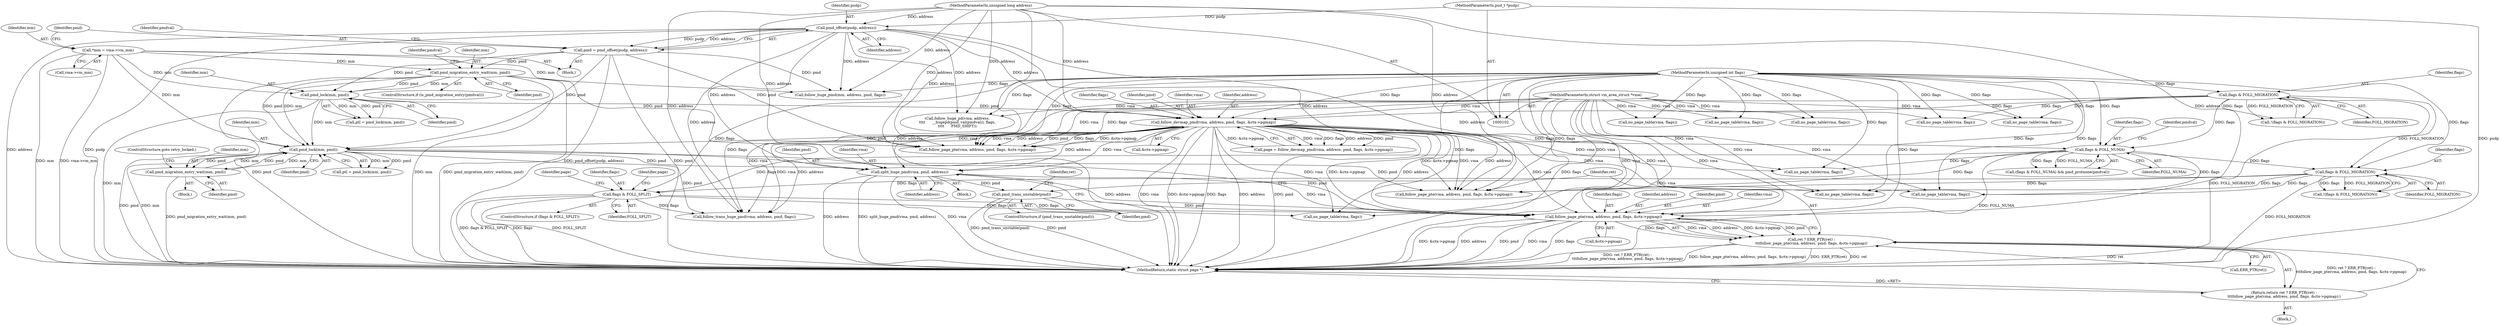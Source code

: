 digraph "0_linux_6b3a707736301c2128ca85ce85fb13f60b5e350a_5@pointer" {
"1000408" [label="(Call,follow_page_pte(vma, address, pmd, flags, &ctx->pgmap))"];
"1000237" [label="(Call,follow_devmap_pmd(vma, address, pmd, flags, &ctx->pgmap))"];
"1000103" [label="(MethodParameterIn,struct vm_area_struct *vma)"];
"1000121" [label="(Call,pmd_offset(pudp, address))"];
"1000105" [label="(MethodParameterIn,pud_t *pudp)"];
"1000104" [label="(MethodParameterIn,unsigned long address)"];
"1000232" [label="(Call,pmd_lock(mm, pmd))"];
"1000114" [label="(Call,*mm = vma->vm_mm)"];
"1000210" [label="(Call,pmd_migration_entry_wait(mm, pmd))"];
"1000119" [label="(Call,pmd = pmd_offset(pudp, address))"];
"1000194" [label="(Call,flags & FOLL_MIGRATION)"];
"1000106" [label="(MethodParameterIn,unsigned int flags)"];
"1000358" [label="(Call,split_huge_pmd(vma, pmd, address))"];
"1000281" [label="(Call,pmd_lock(mm, pmd))"];
"1000315" [label="(Call,pmd_migration_entry_wait(mm, pmd))"];
"1000363" [label="(Call,pmd_trans_unstable(pmd))"];
"1000339" [label="(Call,flags & FOLL_SPLIT)"];
"1000308" [label="(Call,flags & FOLL_MIGRATION)"];
"1000269" [label="(Call,flags & FOLL_NUMA)"];
"1000404" [label="(Call,ret ? ERR_PTR(ret) :\n\t\t\tfollow_page_pte(vma, address, pmd, flags, &ctx->pgmap))"];
"1000403" [label="(Return,return ret ? ERR_PTR(ret) :\n\t\t\tfollow_page_pte(vma, address, pmd, flags, &ctx->pgmap);)"];
"1000194" [label="(Call,flags & FOLL_MIGRATION)"];
"1000409" [label="(Identifier,vma)"];
"1000198" [label="(Call,no_page_table(vma, flags))"];
"1000316" [label="(Identifier,mm)"];
"1000419" [label="(Call,follow_trans_huge_pmd(vma, address, pmd, flags))"];
"1000362" [label="(ControlStructure,if (pmd_trans_unstable(pmd)))"];
"1000119" [label="(Call,pmd = pmd_offset(pudp, address))"];
"1000340" [label="(Identifier,flags)"];
"1000237" [label="(Call,follow_devmap_pmd(vma, address, pmd, flags, &ctx->pgmap))"];
"1000121" [label="(Call,pmd_offset(pudp, address))"];
"1000133" [label="(Call,no_page_table(vma, flags))"];
"1000406" [label="(Call,ERR_PTR(ret))"];
"1000358" [label="(Call,split_huge_pmd(vma, pmd, address))"];
"1000238" [label="(Identifier,vma)"];
"1000239" [label="(Identifier,address)"];
"1000258" [label="(Call,follow_page_pte(vma, address, pmd, flags, &ctx->pgmap))"];
"1000400" [label="(Call,no_page_table(vma, flags))"];
"1000270" [label="(Identifier,flags)"];
"1000193" [label="(Call,!(flags & FOLL_MIGRATION))"];
"1000315" [label="(Call,pmd_migration_entry_wait(mm, pmd))"];
"1000293" [label="(Call,no_page_table(vma, flags))"];
"1000435" [label="(MethodReturn,static struct page *)"];
"1000404" [label="(Call,ret ? ERR_PTR(ret) :\n\t\t\tfollow_page_pte(vma, address, pmd, flags, &ctx->pgmap))"];
"1000207" [label="(ControlStructure,if (is_pmd_migration_entry(pmdval)))"];
"1000345" [label="(Identifier,page)"];
"1000408" [label="(Call,follow_page_pte(vma, address, pmd, flags, &ctx->pgmap))"];
"1000120" [label="(Identifier,pmd)"];
"1000242" [label="(Call,&ctx->pgmap)"];
"1000403" [label="(Return,return ret ? ERR_PTR(ret) :\n\t\t\tfollow_page_pte(vma, address, pmd, flags, &ctx->pgmap);)"];
"1000283" [label="(Identifier,pmd)"];
"1000352" [label="(Block,)"];
"1000338" [label="(ControlStructure,if (flags & FOLL_SPLIT))"];
"1000329" [label="(Call,follow_page_pte(vma, address, pmd, flags, &ctx->pgmap))"];
"1000230" [label="(Call,ptl = pmd_lock(mm, pmd))"];
"1000364" [label="(Identifier,pmd)"];
"1000212" [label="(Identifier,pmd)"];
"1000196" [label="(Identifier,FOLL_MIGRATION)"];
"1000125" [label="(Identifier,pmdval)"];
"1000302" [label="(Block,)"];
"1000195" [label="(Identifier,flags)"];
"1000234" [label="(Identifier,pmd)"];
"1000342" [label="(Block,)"];
"1000182" [label="(Call,no_page_table(vma, flags))"];
"1000361" [label="(Identifier,address)"];
"1000412" [label="(Identifier,flags)"];
"1000122" [label="(Identifier,pudp)"];
"1000339" [label="(Call,flags & FOLL_SPLIT)"];
"1000279" [label="(Call,ptl = pmd_lock(mm, pmd))"];
"1000310" [label="(Identifier,FOLL_MIGRATION)"];
"1000214" [label="(Identifier,pmdval)"];
"1000312" [label="(Call,no_page_table(vma, flags))"];
"1000241" [label="(Identifier,flags)"];
"1000410" [label="(Identifier,address)"];
"1000240" [label="(Identifier,pmd)"];
"1000281" [label="(Call,pmd_lock(mm, pmd))"];
"1000405" [label="(Identifier,ret)"];
"1000148" [label="(Call,follow_huge_pmd(mm, address, pmd, flags))"];
"1000211" [label="(Identifier,mm)"];
"1000309" [label="(Identifier,flags)"];
"1000169" [label="(Call,follow_huge_pd(vma, address,\n\t\t\t\t      __hugepd(pmd_val(pmdval)), flags,\n\t\t\t\t      PMD_SHIFT))"];
"1000318" [label="(ControlStructure,goto retry_locked;)"];
"1000233" [label="(Identifier,mm)"];
"1000341" [label="(Identifier,FOLL_SPLIT)"];
"1000307" [label="(Call,!(flags & FOLL_MIGRATION))"];
"1000115" [label="(Identifier,mm)"];
"1000360" [label="(Identifier,pmd)"];
"1000282" [label="(Identifier,mm)"];
"1000268" [label="(Call,(flags & FOLL_NUMA) && pmd_protnone(pmdval))"];
"1000418" [label="(Identifier,page)"];
"1000235" [label="(Call,page = follow_devmap_pmd(vma, address, pmd, flags, &ctx->pgmap))"];
"1000105" [label="(MethodParameterIn,pud_t *pudp)"];
"1000232" [label="(Call,pmd_lock(mm, pmd))"];
"1000359" [label="(Identifier,vma)"];
"1000275" [label="(Call,no_page_table(vma, flags))"];
"1000104" [label="(MethodParameterIn,unsigned long address)"];
"1000210" [label="(Call,pmd_migration_entry_wait(mm, pmd))"];
"1000273" [label="(Identifier,pmdval)"];
"1000413" [label="(Call,&ctx->pgmap)"];
"1000366" [label="(Identifier,ret)"];
"1000123" [label="(Identifier,address)"];
"1000271" [label="(Identifier,FOLL_NUMA)"];
"1000269" [label="(Call,flags & FOLL_NUMA)"];
"1000114" [label="(Call,*mm = vma->vm_mm)"];
"1000158" [label="(Call,no_page_table(vma, flags))"];
"1000317" [label="(Identifier,pmd)"];
"1000106" [label="(MethodParameterIn,unsigned int flags)"];
"1000363" [label="(Call,pmd_trans_unstable(pmd))"];
"1000103" [label="(MethodParameterIn,struct vm_area_struct *vma)"];
"1000308" [label="(Call,flags & FOLL_MIGRATION)"];
"1000411" [label="(Identifier,pmd)"];
"1000108" [label="(Block,)"];
"1000116" [label="(Call,vma->vm_mm)"];
"1000222" [label="(Call,no_page_table(vma, flags))"];
"1000408" -> "1000404"  [label="AST: "];
"1000408" -> "1000413"  [label="CFG: "];
"1000409" -> "1000408"  [label="AST: "];
"1000410" -> "1000408"  [label="AST: "];
"1000411" -> "1000408"  [label="AST: "];
"1000412" -> "1000408"  [label="AST: "];
"1000413" -> "1000408"  [label="AST: "];
"1000404" -> "1000408"  [label="CFG: "];
"1000408" -> "1000435"  [label="DDG: pmd"];
"1000408" -> "1000435"  [label="DDG: vma"];
"1000408" -> "1000435"  [label="DDG: flags"];
"1000408" -> "1000435"  [label="DDG: &ctx->pgmap"];
"1000408" -> "1000435"  [label="DDG: address"];
"1000408" -> "1000404"  [label="DDG: vma"];
"1000408" -> "1000404"  [label="DDG: address"];
"1000408" -> "1000404"  [label="DDG: &ctx->pgmap"];
"1000408" -> "1000404"  [label="DDG: flags"];
"1000408" -> "1000404"  [label="DDG: pmd"];
"1000237" -> "1000408"  [label="DDG: vma"];
"1000237" -> "1000408"  [label="DDG: address"];
"1000237" -> "1000408"  [label="DDG: &ctx->pgmap"];
"1000358" -> "1000408"  [label="DDG: vma"];
"1000358" -> "1000408"  [label="DDG: address"];
"1000103" -> "1000408"  [label="DDG: vma"];
"1000121" -> "1000408"  [label="DDG: address"];
"1000104" -> "1000408"  [label="DDG: address"];
"1000363" -> "1000408"  [label="DDG: pmd"];
"1000281" -> "1000408"  [label="DDG: pmd"];
"1000339" -> "1000408"  [label="DDG: flags"];
"1000106" -> "1000408"  [label="DDG: flags"];
"1000237" -> "1000235"  [label="AST: "];
"1000237" -> "1000242"  [label="CFG: "];
"1000238" -> "1000237"  [label="AST: "];
"1000239" -> "1000237"  [label="AST: "];
"1000240" -> "1000237"  [label="AST: "];
"1000241" -> "1000237"  [label="AST: "];
"1000242" -> "1000237"  [label="AST: "];
"1000235" -> "1000237"  [label="CFG: "];
"1000237" -> "1000435"  [label="DDG: address"];
"1000237" -> "1000435"  [label="DDG: pmd"];
"1000237" -> "1000435"  [label="DDG: vma"];
"1000237" -> "1000435"  [label="DDG: &ctx->pgmap"];
"1000237" -> "1000435"  [label="DDG: flags"];
"1000237" -> "1000235"  [label="DDG: vma"];
"1000237" -> "1000235"  [label="DDG: flags"];
"1000237" -> "1000235"  [label="DDG: address"];
"1000237" -> "1000235"  [label="DDG: pmd"];
"1000237" -> "1000235"  [label="DDG: &ctx->pgmap"];
"1000103" -> "1000237"  [label="DDG: vma"];
"1000121" -> "1000237"  [label="DDG: address"];
"1000104" -> "1000237"  [label="DDG: address"];
"1000232" -> "1000237"  [label="DDG: pmd"];
"1000194" -> "1000237"  [label="DDG: flags"];
"1000106" -> "1000237"  [label="DDG: flags"];
"1000237" -> "1000258"  [label="DDG: vma"];
"1000237" -> "1000258"  [label="DDG: address"];
"1000237" -> "1000258"  [label="DDG: pmd"];
"1000237" -> "1000258"  [label="DDG: flags"];
"1000237" -> "1000258"  [label="DDG: &ctx->pgmap"];
"1000237" -> "1000269"  [label="DDG: flags"];
"1000237" -> "1000275"  [label="DDG: vma"];
"1000237" -> "1000281"  [label="DDG: pmd"];
"1000237" -> "1000293"  [label="DDG: vma"];
"1000237" -> "1000312"  [label="DDG: vma"];
"1000237" -> "1000329"  [label="DDG: vma"];
"1000237" -> "1000329"  [label="DDG: address"];
"1000237" -> "1000329"  [label="DDG: &ctx->pgmap"];
"1000237" -> "1000358"  [label="DDG: vma"];
"1000237" -> "1000358"  [label="DDG: address"];
"1000237" -> "1000400"  [label="DDG: vma"];
"1000237" -> "1000419"  [label="DDG: vma"];
"1000237" -> "1000419"  [label="DDG: address"];
"1000103" -> "1000102"  [label="AST: "];
"1000103" -> "1000435"  [label="DDG: vma"];
"1000103" -> "1000133"  [label="DDG: vma"];
"1000103" -> "1000158"  [label="DDG: vma"];
"1000103" -> "1000169"  [label="DDG: vma"];
"1000103" -> "1000182"  [label="DDG: vma"];
"1000103" -> "1000198"  [label="DDG: vma"];
"1000103" -> "1000222"  [label="DDG: vma"];
"1000103" -> "1000258"  [label="DDG: vma"];
"1000103" -> "1000275"  [label="DDG: vma"];
"1000103" -> "1000293"  [label="DDG: vma"];
"1000103" -> "1000312"  [label="DDG: vma"];
"1000103" -> "1000329"  [label="DDG: vma"];
"1000103" -> "1000358"  [label="DDG: vma"];
"1000103" -> "1000400"  [label="DDG: vma"];
"1000103" -> "1000419"  [label="DDG: vma"];
"1000121" -> "1000119"  [label="AST: "];
"1000121" -> "1000123"  [label="CFG: "];
"1000122" -> "1000121"  [label="AST: "];
"1000123" -> "1000121"  [label="AST: "];
"1000119" -> "1000121"  [label="CFG: "];
"1000121" -> "1000435"  [label="DDG: address"];
"1000121" -> "1000435"  [label="DDG: pudp"];
"1000121" -> "1000119"  [label="DDG: pudp"];
"1000121" -> "1000119"  [label="DDG: address"];
"1000105" -> "1000121"  [label="DDG: pudp"];
"1000104" -> "1000121"  [label="DDG: address"];
"1000121" -> "1000148"  [label="DDG: address"];
"1000121" -> "1000169"  [label="DDG: address"];
"1000121" -> "1000258"  [label="DDG: address"];
"1000121" -> "1000329"  [label="DDG: address"];
"1000121" -> "1000358"  [label="DDG: address"];
"1000121" -> "1000419"  [label="DDG: address"];
"1000105" -> "1000102"  [label="AST: "];
"1000105" -> "1000435"  [label="DDG: pudp"];
"1000104" -> "1000102"  [label="AST: "];
"1000104" -> "1000435"  [label="DDG: address"];
"1000104" -> "1000148"  [label="DDG: address"];
"1000104" -> "1000169"  [label="DDG: address"];
"1000104" -> "1000258"  [label="DDG: address"];
"1000104" -> "1000329"  [label="DDG: address"];
"1000104" -> "1000358"  [label="DDG: address"];
"1000104" -> "1000419"  [label="DDG: address"];
"1000232" -> "1000230"  [label="AST: "];
"1000232" -> "1000234"  [label="CFG: "];
"1000233" -> "1000232"  [label="AST: "];
"1000234" -> "1000232"  [label="AST: "];
"1000230" -> "1000232"  [label="CFG: "];
"1000232" -> "1000435"  [label="DDG: mm"];
"1000232" -> "1000230"  [label="DDG: mm"];
"1000232" -> "1000230"  [label="DDG: pmd"];
"1000114" -> "1000232"  [label="DDG: mm"];
"1000210" -> "1000232"  [label="DDG: mm"];
"1000210" -> "1000232"  [label="DDG: pmd"];
"1000119" -> "1000232"  [label="DDG: pmd"];
"1000232" -> "1000281"  [label="DDG: mm"];
"1000114" -> "1000108"  [label="AST: "];
"1000114" -> "1000116"  [label="CFG: "];
"1000115" -> "1000114"  [label="AST: "];
"1000116" -> "1000114"  [label="AST: "];
"1000120" -> "1000114"  [label="CFG: "];
"1000114" -> "1000435"  [label="DDG: mm"];
"1000114" -> "1000435"  [label="DDG: vma->vm_mm"];
"1000114" -> "1000148"  [label="DDG: mm"];
"1000114" -> "1000210"  [label="DDG: mm"];
"1000114" -> "1000281"  [label="DDG: mm"];
"1000210" -> "1000207"  [label="AST: "];
"1000210" -> "1000212"  [label="CFG: "];
"1000211" -> "1000210"  [label="AST: "];
"1000212" -> "1000210"  [label="AST: "];
"1000214" -> "1000210"  [label="CFG: "];
"1000210" -> "1000435"  [label="DDG: pmd_migration_entry_wait(mm, pmd)"];
"1000210" -> "1000435"  [label="DDG: pmd"];
"1000210" -> "1000435"  [label="DDG: mm"];
"1000119" -> "1000210"  [label="DDG: pmd"];
"1000210" -> "1000258"  [label="DDG: pmd"];
"1000210" -> "1000281"  [label="DDG: mm"];
"1000210" -> "1000281"  [label="DDG: pmd"];
"1000119" -> "1000108"  [label="AST: "];
"1000120" -> "1000119"  [label="AST: "];
"1000125" -> "1000119"  [label="CFG: "];
"1000119" -> "1000435"  [label="DDG: pmd_offset(pudp, address)"];
"1000119" -> "1000435"  [label="DDG: pmd"];
"1000119" -> "1000148"  [label="DDG: pmd"];
"1000119" -> "1000258"  [label="DDG: pmd"];
"1000119" -> "1000281"  [label="DDG: pmd"];
"1000194" -> "1000193"  [label="AST: "];
"1000194" -> "1000196"  [label="CFG: "];
"1000195" -> "1000194"  [label="AST: "];
"1000196" -> "1000194"  [label="AST: "];
"1000193" -> "1000194"  [label="CFG: "];
"1000194" -> "1000435"  [label="DDG: FOLL_MIGRATION"];
"1000194" -> "1000193"  [label="DDG: flags"];
"1000194" -> "1000193"  [label="DDG: FOLL_MIGRATION"];
"1000106" -> "1000194"  [label="DDG: flags"];
"1000194" -> "1000198"  [label="DDG: flags"];
"1000194" -> "1000222"  [label="DDG: flags"];
"1000194" -> "1000258"  [label="DDG: flags"];
"1000194" -> "1000269"  [label="DDG: flags"];
"1000194" -> "1000308"  [label="DDG: FOLL_MIGRATION"];
"1000106" -> "1000102"  [label="AST: "];
"1000106" -> "1000435"  [label="DDG: flags"];
"1000106" -> "1000133"  [label="DDG: flags"];
"1000106" -> "1000148"  [label="DDG: flags"];
"1000106" -> "1000158"  [label="DDG: flags"];
"1000106" -> "1000169"  [label="DDG: flags"];
"1000106" -> "1000182"  [label="DDG: flags"];
"1000106" -> "1000198"  [label="DDG: flags"];
"1000106" -> "1000222"  [label="DDG: flags"];
"1000106" -> "1000258"  [label="DDG: flags"];
"1000106" -> "1000269"  [label="DDG: flags"];
"1000106" -> "1000275"  [label="DDG: flags"];
"1000106" -> "1000293"  [label="DDG: flags"];
"1000106" -> "1000308"  [label="DDG: flags"];
"1000106" -> "1000312"  [label="DDG: flags"];
"1000106" -> "1000329"  [label="DDG: flags"];
"1000106" -> "1000339"  [label="DDG: flags"];
"1000106" -> "1000400"  [label="DDG: flags"];
"1000106" -> "1000419"  [label="DDG: flags"];
"1000358" -> "1000352"  [label="AST: "];
"1000358" -> "1000361"  [label="CFG: "];
"1000359" -> "1000358"  [label="AST: "];
"1000360" -> "1000358"  [label="AST: "];
"1000361" -> "1000358"  [label="AST: "];
"1000364" -> "1000358"  [label="CFG: "];
"1000358" -> "1000435"  [label="DDG: address"];
"1000358" -> "1000435"  [label="DDG: split_huge_pmd(vma, pmd, address)"];
"1000358" -> "1000435"  [label="DDG: vma"];
"1000281" -> "1000358"  [label="DDG: pmd"];
"1000358" -> "1000363"  [label="DDG: pmd"];
"1000281" -> "1000279"  [label="AST: "];
"1000281" -> "1000283"  [label="CFG: "];
"1000282" -> "1000281"  [label="AST: "];
"1000283" -> "1000281"  [label="AST: "];
"1000279" -> "1000281"  [label="CFG: "];
"1000281" -> "1000435"  [label="DDG: mm"];
"1000281" -> "1000435"  [label="DDG: pmd"];
"1000281" -> "1000279"  [label="DDG: mm"];
"1000281" -> "1000279"  [label="DDG: pmd"];
"1000315" -> "1000281"  [label="DDG: mm"];
"1000315" -> "1000281"  [label="DDG: pmd"];
"1000281" -> "1000315"  [label="DDG: mm"];
"1000281" -> "1000315"  [label="DDG: pmd"];
"1000281" -> "1000329"  [label="DDG: pmd"];
"1000281" -> "1000419"  [label="DDG: pmd"];
"1000315" -> "1000302"  [label="AST: "];
"1000315" -> "1000317"  [label="CFG: "];
"1000316" -> "1000315"  [label="AST: "];
"1000317" -> "1000315"  [label="AST: "];
"1000318" -> "1000315"  [label="CFG: "];
"1000315" -> "1000435"  [label="DDG: pmd_migration_entry_wait(mm, pmd)"];
"1000363" -> "1000362"  [label="AST: "];
"1000363" -> "1000364"  [label="CFG: "];
"1000364" -> "1000363"  [label="AST: "];
"1000366" -> "1000363"  [label="CFG: "];
"1000405" -> "1000363"  [label="CFG: "];
"1000363" -> "1000435"  [label="DDG: pmd"];
"1000363" -> "1000435"  [label="DDG: pmd_trans_unstable(pmd)"];
"1000339" -> "1000338"  [label="AST: "];
"1000339" -> "1000341"  [label="CFG: "];
"1000340" -> "1000339"  [label="AST: "];
"1000341" -> "1000339"  [label="AST: "];
"1000345" -> "1000339"  [label="CFG: "];
"1000418" -> "1000339"  [label="CFG: "];
"1000339" -> "1000435"  [label="DDG: flags & FOLL_SPLIT"];
"1000339" -> "1000435"  [label="DDG: flags"];
"1000339" -> "1000435"  [label="DDG: FOLL_SPLIT"];
"1000308" -> "1000339"  [label="DDG: flags"];
"1000269" -> "1000339"  [label="DDG: flags"];
"1000339" -> "1000400"  [label="DDG: flags"];
"1000339" -> "1000419"  [label="DDG: flags"];
"1000308" -> "1000307"  [label="AST: "];
"1000308" -> "1000310"  [label="CFG: "];
"1000309" -> "1000308"  [label="AST: "];
"1000310" -> "1000308"  [label="AST: "];
"1000307" -> "1000308"  [label="CFG: "];
"1000308" -> "1000435"  [label="DDG: FOLL_MIGRATION"];
"1000308" -> "1000293"  [label="DDG: flags"];
"1000308" -> "1000307"  [label="DDG: flags"];
"1000308" -> "1000307"  [label="DDG: FOLL_MIGRATION"];
"1000269" -> "1000308"  [label="DDG: flags"];
"1000308" -> "1000312"  [label="DDG: flags"];
"1000308" -> "1000329"  [label="DDG: flags"];
"1000269" -> "1000268"  [label="AST: "];
"1000269" -> "1000271"  [label="CFG: "];
"1000270" -> "1000269"  [label="AST: "];
"1000271" -> "1000269"  [label="AST: "];
"1000273" -> "1000269"  [label="CFG: "];
"1000268" -> "1000269"  [label="CFG: "];
"1000269" -> "1000435"  [label="DDG: FOLL_NUMA"];
"1000269" -> "1000268"  [label="DDG: flags"];
"1000269" -> "1000268"  [label="DDG: FOLL_NUMA"];
"1000269" -> "1000275"  [label="DDG: flags"];
"1000269" -> "1000293"  [label="DDG: flags"];
"1000269" -> "1000329"  [label="DDG: flags"];
"1000404" -> "1000403"  [label="AST: "];
"1000404" -> "1000406"  [label="CFG: "];
"1000405" -> "1000404"  [label="AST: "];
"1000406" -> "1000404"  [label="AST: "];
"1000403" -> "1000404"  [label="CFG: "];
"1000404" -> "1000435"  [label="DDG: ret"];
"1000404" -> "1000435"  [label="DDG: ret ? ERR_PTR(ret) :\n\t\t\tfollow_page_pte(vma, address, pmd, flags, &ctx->pgmap)"];
"1000404" -> "1000435"  [label="DDG: follow_page_pte(vma, address, pmd, flags, &ctx->pgmap)"];
"1000404" -> "1000435"  [label="DDG: ERR_PTR(ret)"];
"1000404" -> "1000403"  [label="DDG: ret ? ERR_PTR(ret) :\n\t\t\tfollow_page_pte(vma, address, pmd, flags, &ctx->pgmap)"];
"1000406" -> "1000404"  [label="DDG: ret"];
"1000403" -> "1000342"  [label="AST: "];
"1000435" -> "1000403"  [label="CFG: "];
"1000403" -> "1000435"  [label="DDG: <RET>"];
}
